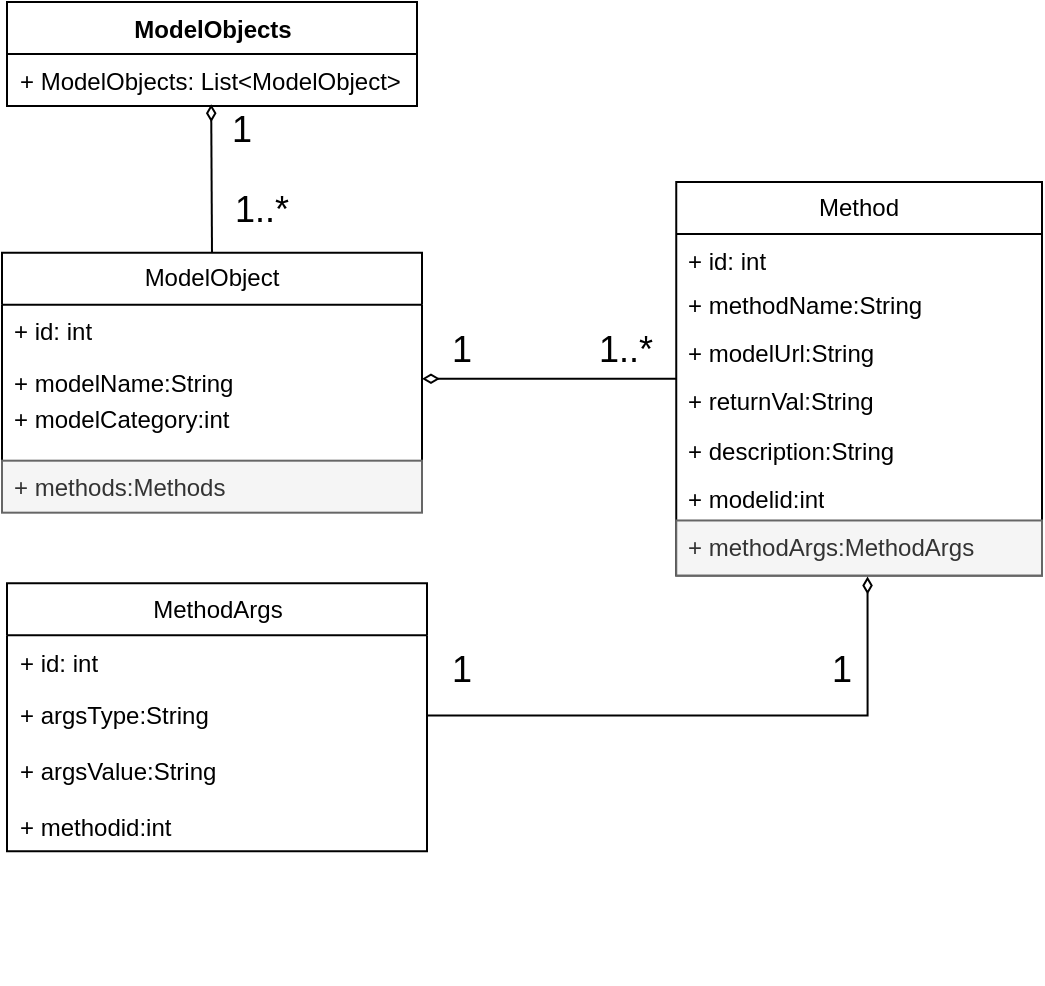 <mxfile version="24.4.8" type="github" pages="2">
  <diagram name="第 1 页" id="2eAgeC-R04hNYni1SeuB">
    <mxGraphModel dx="1090" dy="634" grid="1" gridSize="10" guides="1" tooltips="1" connect="1" arrows="1" fold="1" page="1" pageScale="1" pageWidth="1169" pageHeight="827" math="0" shadow="0">
      <root>
        <mxCell id="0" />
        <mxCell id="1" parent="0" />
        <mxCell id="SbAz0DDFr4h_F-9t35oi-29" value="" style="group" parent="1" vertex="1" connectable="0">
          <mxGeometry x="340" y="315.34" width="210" height="150" as="geometry" />
        </mxCell>
        <mxCell id="SbAz0DDFr4h_F-9t35oi-14" value="ModelObject" style="swimlane;fontStyle=0;childLayout=stackLayout;horizontal=1;startSize=26;fillColor=none;horizontalStack=0;resizeParent=1;resizeParentMax=0;resizeLast=0;collapsible=1;marginBottom=0;whiteSpace=wrap;html=1;" parent="SbAz0DDFr4h_F-9t35oi-29" vertex="1">
          <mxGeometry width="210.0" height="122" as="geometry">
            <mxRectangle width="120" height="30" as="alternateBounds" />
          </mxGeometry>
        </mxCell>
        <mxCell id="SbAz0DDFr4h_F-9t35oi-15" value="+ id: int" style="text;strokeColor=none;fillColor=none;align=left;verticalAlign=top;spacingLeft=4;spacingRight=4;overflow=hidden;rotatable=0;points=[[0,0.5],[1,0.5]];portConstraint=eastwest;whiteSpace=wrap;html=1;" parent="SbAz0DDFr4h_F-9t35oi-14" vertex="1">
          <mxGeometry y="26" width="210.0" height="26" as="geometry" />
        </mxCell>
        <mxCell id="SbAz0DDFr4h_F-9t35oi-16" value="+ modelName:String" style="text;strokeColor=none;fillColor=none;align=left;verticalAlign=top;spacingLeft=4;spacingRight=4;overflow=hidden;rotatable=0;points=[[0,0.5],[1,0.5]];portConstraint=eastwest;whiteSpace=wrap;html=1;" parent="SbAz0DDFr4h_F-9t35oi-14" vertex="1">
          <mxGeometry y="52" width="210.0" height="18" as="geometry" />
        </mxCell>
        <mxCell id="SbAz0DDFr4h_F-9t35oi-17" value="+ modelCategory:int" style="text;strokeColor=none;fillColor=none;align=left;verticalAlign=top;spacingLeft=4;spacingRight=4;overflow=hidden;rotatable=0;points=[[0,0.5],[1,0.5]];portConstraint=eastwest;whiteSpace=wrap;html=1;" parent="SbAz0DDFr4h_F-9t35oi-14" vertex="1">
          <mxGeometry y="70" width="210.0" height="52" as="geometry" />
        </mxCell>
        <mxCell id="SbAz0DDFr4h_F-9t35oi-23" value="+ methods:Methods" style="text;strokeColor=#666666;fillColor=#f5f5f5;align=left;verticalAlign=top;spacingLeft=4;spacingRight=4;overflow=hidden;rotatable=0;points=[[0,0.5],[1,0.5]];portConstraint=eastwest;whiteSpace=wrap;html=1;fontColor=#333333;" parent="SbAz0DDFr4h_F-9t35oi-29" vertex="1">
          <mxGeometry y="104" width="210.0" height="26" as="geometry" />
        </mxCell>
        <mxCell id="SbAz0DDFr4h_F-9t35oi-70" value="" style="group" parent="1" vertex="1" connectable="0">
          <mxGeometry x="660" y="280" width="200" height="200.68" as="geometry" />
        </mxCell>
        <mxCell id="SbAz0DDFr4h_F-9t35oi-71" value="Method" style="swimlane;fontStyle=0;childLayout=stackLayout;horizontal=1;startSize=26;fillColor=none;horizontalStack=0;resizeParent=1;resizeParentMax=0;resizeLast=0;collapsible=1;marginBottom=0;whiteSpace=wrap;html=1;" parent="SbAz0DDFr4h_F-9t35oi-70" vertex="1">
          <mxGeometry x="17.125" width="182.875" height="196.76" as="geometry">
            <mxRectangle width="120" height="30" as="alternateBounds" />
          </mxGeometry>
        </mxCell>
        <mxCell id="SbAz0DDFr4h_F-9t35oi-72" value="+ id: int" style="text;strokeColor=none;fillColor=none;align=left;verticalAlign=top;spacingLeft=4;spacingRight=4;overflow=hidden;rotatable=0;points=[[0,0.5],[1,0.5]];portConstraint=eastwest;whiteSpace=wrap;html=1;" parent="SbAz0DDFr4h_F-9t35oi-71" vertex="1">
          <mxGeometry y="26" width="182.875" height="22.36" as="geometry" />
        </mxCell>
        <mxCell id="SbAz0DDFr4h_F-9t35oi-73" value="+ methodName:String&amp;nbsp;" style="text;strokeColor=none;fillColor=none;align=left;verticalAlign=top;spacingLeft=4;spacingRight=4;overflow=hidden;rotatable=0;points=[[0,0.5],[1,0.5]];portConstraint=eastwest;whiteSpace=wrap;html=1;" parent="SbAz0DDFr4h_F-9t35oi-71" vertex="1">
          <mxGeometry y="48.36" width="182.875" height="24.08" as="geometry" />
        </mxCell>
        <mxCell id="SbAz0DDFr4h_F-9t35oi-75" value="+ modelUrl:String" style="text;strokeColor=none;fillColor=none;align=left;verticalAlign=top;spacingLeft=4;spacingRight=4;overflow=hidden;rotatable=0;points=[[0,0.5],[1,0.5]];portConstraint=eastwest;whiteSpace=wrap;html=1;" parent="SbAz0DDFr4h_F-9t35oi-71" vertex="1">
          <mxGeometry y="72.44" width="182.875" height="24.0" as="geometry" />
        </mxCell>
        <mxCell id="ualibCEGBtoHms4jxuWA-9" value="+&amp;nbsp;returnVal:String" style="text;strokeColor=none;fillColor=none;align=left;verticalAlign=top;spacingLeft=4;spacingRight=4;overflow=hidden;rotatable=0;points=[[0,0.5],[1,0.5]];portConstraint=eastwest;whiteSpace=wrap;html=1;" vertex="1" parent="SbAz0DDFr4h_F-9t35oi-71">
          <mxGeometry y="96.44" width="182.875" height="24.8" as="geometry" />
        </mxCell>
        <mxCell id="SbAz0DDFr4h_F-9t35oi-98" value="+ description:String" style="text;strokeColor=none;fillColor=none;align=left;verticalAlign=top;spacingLeft=4;spacingRight=4;overflow=hidden;rotatable=0;points=[[0,0.5],[1,0.5]];portConstraint=eastwest;whiteSpace=wrap;html=1;" parent="SbAz0DDFr4h_F-9t35oi-71" vertex="1">
          <mxGeometry y="121.24" width="182.875" height="24.0" as="geometry" />
        </mxCell>
        <mxCell id="SbAz0DDFr4h_F-9t35oi-76" value="+ modelid:int" style="text;strokeColor=none;fillColor=none;align=left;verticalAlign=top;spacingLeft=4;spacingRight=4;overflow=hidden;rotatable=0;points=[[0,0.5],[1,0.5]];portConstraint=eastwest;whiteSpace=wrap;html=1;" parent="SbAz0DDFr4h_F-9t35oi-71" vertex="1">
          <mxGeometry y="145.24" width="182.875" height="24.0" as="geometry" />
        </mxCell>
        <mxCell id="SbAz0DDFr4h_F-9t35oi-77" value="+ methodArgs:MethodArgs" style="text;strokeColor=#666666;fillColor=#f5f5f5;align=left;verticalAlign=top;spacingLeft=4;spacingRight=4;overflow=hidden;rotatable=0;points=[[0,0.5],[1,0.5]];portConstraint=eastwest;whiteSpace=wrap;html=1;fontColor=#333333;" parent="SbAz0DDFr4h_F-9t35oi-71" vertex="1">
          <mxGeometry y="169.24" width="182.875" height="27.52" as="geometry" />
        </mxCell>
        <mxCell id="SbAz0DDFr4h_F-9t35oi-93" value="" style="group" parent="1" vertex="1" connectable="0">
          <mxGeometry x="342.5" y="480.68" width="210" height="200" as="geometry" />
        </mxCell>
        <mxCell id="SbAz0DDFr4h_F-9t35oi-94" value="MethodArgs" style="swimlane;fontStyle=0;childLayout=stackLayout;horizontal=1;startSize=26;fillColor=none;horizontalStack=0;resizeParent=1;resizeParentMax=0;resizeLast=0;collapsible=1;marginBottom=0;whiteSpace=wrap;html=1;" parent="SbAz0DDFr4h_F-9t35oi-93" vertex="1">
          <mxGeometry width="210" height="134" as="geometry">
            <mxRectangle width="120" height="30" as="alternateBounds" />
          </mxGeometry>
        </mxCell>
        <mxCell id="SbAz0DDFr4h_F-9t35oi-95" value="+ id: int" style="text;strokeColor=none;fillColor=none;align=left;verticalAlign=top;spacingLeft=4;spacingRight=4;overflow=hidden;rotatable=0;points=[[0,0.5],[1,0.5]];portConstraint=eastwest;whiteSpace=wrap;html=1;" parent="SbAz0DDFr4h_F-9t35oi-94" vertex="1">
          <mxGeometry y="26" width="210" height="26" as="geometry" />
        </mxCell>
        <mxCell id="SbAz0DDFr4h_F-9t35oi-96" value="+ argsType:String" style="text;strokeColor=none;fillColor=none;align=left;verticalAlign=top;spacingLeft=4;spacingRight=4;overflow=hidden;rotatable=0;points=[[0,0.5],[1,0.5]];portConstraint=eastwest;whiteSpace=wrap;html=1;" parent="SbAz0DDFr4h_F-9t35oi-94" vertex="1">
          <mxGeometry y="52" width="210" height="28" as="geometry" />
        </mxCell>
        <mxCell id="X31dGBQLlkKmHHwzrpvk-1" value="+ argsValue:String" style="text;strokeColor=none;fillColor=none;align=left;verticalAlign=top;spacingLeft=4;spacingRight=4;overflow=hidden;rotatable=0;points=[[0,0.5],[1,0.5]];portConstraint=eastwest;whiteSpace=wrap;html=1;" parent="SbAz0DDFr4h_F-9t35oi-94" vertex="1">
          <mxGeometry y="80" width="210" height="28" as="geometry" />
        </mxCell>
        <mxCell id="SbAz0DDFr4h_F-9t35oi-99" value="+ methodid:int" style="text;strokeColor=none;fillColor=none;align=left;verticalAlign=top;spacingLeft=4;spacingRight=4;overflow=hidden;rotatable=0;points=[[0,0.5],[1,0.5]];portConstraint=eastwest;whiteSpace=wrap;html=1;" parent="SbAz0DDFr4h_F-9t35oi-94" vertex="1">
          <mxGeometry y="108" width="210" height="26" as="geometry" />
        </mxCell>
        <mxCell id="zyXgO9R8dJ2PUQRsxswK-3" value="ModelObjects" style="swimlane;fontStyle=1;align=center;verticalAlign=top;childLayout=stackLayout;horizontal=1;startSize=26;horizontalStack=0;resizeParent=1;resizeParentMax=0;resizeLast=0;collapsible=1;marginBottom=0;whiteSpace=wrap;html=1;" parent="1" vertex="1">
          <mxGeometry x="342.5" y="190" width="205" height="52" as="geometry" />
        </mxCell>
        <mxCell id="zyXgO9R8dJ2PUQRsxswK-4" value="+ ModelObjects: List&amp;lt;ModelObject&amp;gt;" style="text;strokeColor=none;fillColor=none;align=left;verticalAlign=top;spacingLeft=4;spacingRight=4;overflow=hidden;rotatable=0;points=[[0,0.5],[1,0.5]];portConstraint=eastwest;whiteSpace=wrap;html=1;" parent="zyXgO9R8dJ2PUQRsxswK-3" vertex="1">
          <mxGeometry y="26" width="205" height="26" as="geometry" />
        </mxCell>
        <mxCell id="zyXgO9R8dJ2PUQRsxswK-7" style="rounded=0;orthogonalLoop=1;jettySize=auto;html=1;entryX=0.498;entryY=0.968;entryDx=0;entryDy=0;entryPerimeter=0;endArrow=diamondThin;endFill=0;exitX=0.5;exitY=0;exitDx=0;exitDy=0;" parent="1" source="SbAz0DDFr4h_F-9t35oi-14" target="zyXgO9R8dJ2PUQRsxswK-4" edge="1">
          <mxGeometry relative="1" as="geometry" />
        </mxCell>
        <mxCell id="zyXgO9R8dJ2PUQRsxswK-10" value="&lt;font style=&quot;font-size: 18px;&quot;&gt;1..*&lt;/font&gt;" style="text;html=1;align=center;verticalAlign=middle;whiteSpace=wrap;rounded=0;" parent="1" vertex="1">
          <mxGeometry x="460" y="290" width="20" height="8" as="geometry" />
        </mxCell>
        <mxCell id="zyXgO9R8dJ2PUQRsxswK-11" value="&lt;font style=&quot;font-size: 18px;&quot;&gt;1&lt;/font&gt;" style="text;html=1;align=center;verticalAlign=middle;whiteSpace=wrap;rounded=0;" parent="1" vertex="1">
          <mxGeometry x="450" y="250" width="20" height="8" as="geometry" />
        </mxCell>
        <mxCell id="ualibCEGBtoHms4jxuWA-13" style="edgeStyle=orthogonalEdgeStyle;rounded=0;orthogonalLoop=1;jettySize=auto;html=1;entryX=0.523;entryY=1.019;entryDx=0;entryDy=0;entryPerimeter=0;endArrow=diamondThin;endFill=0;" edge="1" parent="1" source="SbAz0DDFr4h_F-9t35oi-96" target="SbAz0DDFr4h_F-9t35oi-77">
          <mxGeometry relative="1" as="geometry" />
        </mxCell>
        <mxCell id="ualibCEGBtoHms4jxuWA-16" value="&lt;font style=&quot;font-size: 18px;&quot;&gt;1&lt;/font&gt;" style="text;html=1;align=center;verticalAlign=middle;whiteSpace=wrap;rounded=0;" vertex="1" parent="1">
          <mxGeometry x="560" y="360" width="20" height="8" as="geometry" />
        </mxCell>
        <mxCell id="ualibCEGBtoHms4jxuWA-17" value="&lt;font style=&quot;font-size: 18px;&quot;&gt;1&lt;/font&gt;" style="text;html=1;align=center;verticalAlign=middle;whiteSpace=wrap;rounded=0;" vertex="1" parent="1">
          <mxGeometry x="750" y="520" width="20" height="8" as="geometry" />
        </mxCell>
        <mxCell id="ualibCEGBtoHms4jxuWA-18" value="&lt;font style=&quot;font-size: 18px;&quot;&gt;1&lt;/font&gt;" style="text;html=1;align=center;verticalAlign=middle;whiteSpace=wrap;rounded=0;" vertex="1" parent="1">
          <mxGeometry x="560" y="520" width="20" height="8" as="geometry" />
        </mxCell>
        <mxCell id="ualibCEGBtoHms4jxuWA-19" style="edgeStyle=orthogonalEdgeStyle;rounded=0;orthogonalLoop=1;jettySize=auto;html=1;entryX=1;entryY=0.613;entryDx=0;entryDy=0;entryPerimeter=0;endArrow=diamondThin;endFill=0;" edge="1" parent="1" source="SbAz0DDFr4h_F-9t35oi-71" target="SbAz0DDFr4h_F-9t35oi-16">
          <mxGeometry relative="1" as="geometry" />
        </mxCell>
        <mxCell id="VTVYJv35SNL--PON1OUb-27" value="&lt;font style=&quot;font-size: 18px;&quot;&gt;1..*&lt;/font&gt;" style="text;html=1;align=center;verticalAlign=middle;whiteSpace=wrap;rounded=0;" parent="1" vertex="1">
          <mxGeometry x="644.045" y="360" width="15.951" height="8.0" as="geometry" />
        </mxCell>
      </root>
    </mxGraphModel>
  </diagram>
  <diagram id="2nIudb9Nil_v2xU6o04d" name="第 2 页">
    <mxGraphModel dx="627" dy="523" grid="1" gridSize="10" guides="1" tooltips="1" connect="1" arrows="1" fold="1" page="1" pageScale="1" pageWidth="1169" pageHeight="827" math="0" shadow="0">
      <root>
        <mxCell id="0" />
        <mxCell id="1" parent="0" />
        <mxCell id="9fIwNDRbNeXNYyzYhg-B-1" value="" style="group" vertex="1" connectable="0" parent="1">
          <mxGeometry x="350" y="290" width="190" height="150" as="geometry" />
        </mxCell>
        <mxCell id="9fIwNDRbNeXNYyzYhg-B-2" value="ModelObject" style="swimlane;fontStyle=0;childLayout=stackLayout;horizontal=1;startSize=26;fillColor=none;horizontalStack=0;resizeParent=1;resizeParentMax=0;resizeLast=0;collapsible=1;marginBottom=0;whiteSpace=wrap;html=1;" vertex="1" parent="9fIwNDRbNeXNYyzYhg-B-1">
          <mxGeometry width="190" height="122" as="geometry">
            <mxRectangle width="120" height="30" as="alternateBounds" />
          </mxGeometry>
        </mxCell>
        <mxCell id="9fIwNDRbNeXNYyzYhg-B-3" value="+ id: int" style="text;strokeColor=none;fillColor=none;align=left;verticalAlign=top;spacingLeft=4;spacingRight=4;overflow=hidden;rotatable=0;points=[[0,0.5],[1,0.5]];portConstraint=eastwest;whiteSpace=wrap;html=1;" vertex="1" parent="9fIwNDRbNeXNYyzYhg-B-2">
          <mxGeometry y="26" width="190" height="26" as="geometry" />
        </mxCell>
        <mxCell id="9fIwNDRbNeXNYyzYhg-B-4" value="+ modelName:String" style="text;strokeColor=none;fillColor=none;align=left;verticalAlign=top;spacingLeft=4;spacingRight=4;overflow=hidden;rotatable=0;points=[[0,0.5],[1,0.5]];portConstraint=eastwest;whiteSpace=wrap;html=1;" vertex="1" parent="9fIwNDRbNeXNYyzYhg-B-2">
          <mxGeometry y="52" width="190" height="18" as="geometry" />
        </mxCell>
        <mxCell id="9fIwNDRbNeXNYyzYhg-B-5" value="+ modelCategory:int" style="text;strokeColor=none;fillColor=none;align=left;verticalAlign=top;spacingLeft=4;spacingRight=4;overflow=hidden;rotatable=0;points=[[0,0.5],[1,0.5]];portConstraint=eastwest;whiteSpace=wrap;html=1;" vertex="1" parent="9fIwNDRbNeXNYyzYhg-B-2">
          <mxGeometry y="70" width="190" height="52" as="geometry" />
        </mxCell>
        <mxCell id="9fIwNDRbNeXNYyzYhg-B-6" value="+ methods:List&amp;lt;Method&amp;gt;" style="text;strokeColor=#666666;fillColor=#f5f5f5;align=left;verticalAlign=top;spacingLeft=4;spacingRight=4;overflow=hidden;rotatable=0;points=[[0,0.5],[1,0.5]];portConstraint=eastwest;whiteSpace=wrap;html=1;fontColor=#333333;" vertex="1" parent="9fIwNDRbNeXNYyzYhg-B-1">
          <mxGeometry y="104" width="190.0" height="26" as="geometry" />
        </mxCell>
        <mxCell id="9fIwNDRbNeXNYyzYhg-B-7" value="" style="group" vertex="1" connectable="0" parent="1">
          <mxGeometry x="660" y="270" width="250.77" height="172" as="geometry" />
        </mxCell>
        <mxCell id="9fIwNDRbNeXNYyzYhg-B-8" value="Method" style="swimlane;fontStyle=0;childLayout=stackLayout;horizontal=1;startSize=26;fillColor=none;horizontalStack=0;resizeParent=1;resizeParentMax=0;resizeLast=0;collapsible=1;marginBottom=0;whiteSpace=wrap;html=1;" vertex="1" parent="9fIwNDRbNeXNYyzYhg-B-7">
          <mxGeometry x="21.473" width="229.297" height="161.88" as="geometry">
            <mxRectangle width="120" height="30" as="alternateBounds" />
          </mxGeometry>
        </mxCell>
        <mxCell id="9fIwNDRbNeXNYyzYhg-B-9" value="+ id: int" style="text;strokeColor=none;fillColor=none;align=left;verticalAlign=top;spacingLeft=4;spacingRight=4;overflow=hidden;rotatable=0;points=[[0,0.5],[1,0.5]];portConstraint=eastwest;whiteSpace=wrap;html=1;" vertex="1" parent="9fIwNDRbNeXNYyzYhg-B-8">
          <mxGeometry y="26" width="229.297" height="22.36" as="geometry" />
        </mxCell>
        <mxCell id="9fIwNDRbNeXNYyzYhg-B-10" value="+ methodName:String&amp;nbsp;" style="text;strokeColor=none;fillColor=none;align=left;verticalAlign=top;spacingLeft=4;spacingRight=4;overflow=hidden;rotatable=0;points=[[0,0.5],[1,0.5]];portConstraint=eastwest;whiteSpace=wrap;html=1;" vertex="1" parent="9fIwNDRbNeXNYyzYhg-B-8">
          <mxGeometry y="48.36" width="229.297" height="24.08" as="geometry" />
        </mxCell>
        <mxCell id="9fIwNDRbNeXNYyzYhg-B-11" value="+ interpreter:String" style="text;strokeColor=none;fillColor=none;align=left;verticalAlign=top;spacingLeft=4;spacingRight=4;overflow=hidden;rotatable=0;points=[[0,0.5],[1,0.5]];portConstraint=eastwest;whiteSpace=wrap;html=1;" vertex="1" parent="9fIwNDRbNeXNYyzYhg-B-8">
          <mxGeometry y="72.44" width="229.297" height="17.2" as="geometry" />
        </mxCell>
        <mxCell id="9fIwNDRbNeXNYyzYhg-B-12" value="+ modelUrl:String" style="text;strokeColor=none;fillColor=none;align=left;verticalAlign=top;spacingLeft=4;spacingRight=4;overflow=hidden;rotatable=0;points=[[0,0.5],[1,0.5]];portConstraint=eastwest;whiteSpace=wrap;html=1;" vertex="1" parent="9fIwNDRbNeXNYyzYhg-B-8">
          <mxGeometry y="89.64" width="229.297" height="22.36" as="geometry" />
        </mxCell>
        <mxCell id="9fIwNDRbNeXNYyzYhg-B-13" value="+ modelid:int" style="text;strokeColor=none;fillColor=none;align=left;verticalAlign=top;spacingLeft=4;spacingRight=4;overflow=hidden;rotatable=0;points=[[0,0.5],[1,0.5]];portConstraint=eastwest;whiteSpace=wrap;html=1;" vertex="1" parent="9fIwNDRbNeXNYyzYhg-B-8">
          <mxGeometry y="112.0" width="229.297" height="22.36" as="geometry" />
        </mxCell>
        <mxCell id="9fIwNDRbNeXNYyzYhg-B-14" value="+ methodParameters:MethodParameter" style="text;strokeColor=#666666;fillColor=#f5f5f5;align=left;verticalAlign=top;spacingLeft=4;spacingRight=4;overflow=hidden;rotatable=0;points=[[0,0.5],[1,0.5]];portConstraint=eastwest;whiteSpace=wrap;html=1;fontColor=#333333;" vertex="1" parent="9fIwNDRbNeXNYyzYhg-B-8">
          <mxGeometry y="134.36" width="229.297" height="27.52" as="geometry" />
        </mxCell>
        <mxCell id="9fIwNDRbNeXNYyzYhg-B-35" value="&lt;font style=&quot;font-size: 10px;&quot;&gt;1..*&lt;/font&gt;" style="text;html=1;align=center;verticalAlign=middle;whiteSpace=wrap;rounded=0;" vertex="1" parent="9fIwNDRbNeXNYyzYhg-B-7">
          <mxGeometry x="-10" y="60" width="20" height="8" as="geometry" />
        </mxCell>
        <mxCell id="9fIwNDRbNeXNYyzYhg-B-16" value="" style="group" vertex="1" connectable="0" parent="1">
          <mxGeometry x="680.77" y="40" width="230" height="210" as="geometry" />
        </mxCell>
        <mxCell id="9fIwNDRbNeXNYyzYhg-B-17" value="MethodParamether" style="swimlane;fontStyle=0;childLayout=stackLayout;horizontal=1;startSize=26;fillColor=none;horizontalStack=0;resizeParent=1;resizeParentMax=0;resizeLast=0;collapsible=1;marginBottom=0;whiteSpace=wrap;html=1;" vertex="1" parent="9fIwNDRbNeXNYyzYhg-B-16">
          <mxGeometry width="230" height="168.8" as="geometry">
            <mxRectangle width="120" height="30" as="alternateBounds" />
          </mxGeometry>
        </mxCell>
        <mxCell id="9fIwNDRbNeXNYyzYhg-B-18" value="+ id: int" style="text;strokeColor=none;fillColor=none;align=left;verticalAlign=top;spacingLeft=4;spacingRight=4;overflow=hidden;rotatable=0;points=[[0,0.5],[1,0.5]];portConstraint=eastwest;whiteSpace=wrap;html=1;" vertex="1" parent="9fIwNDRbNeXNYyzYhg-B-17">
          <mxGeometry y="26" width="230" height="27.3" as="geometry" />
        </mxCell>
        <mxCell id="9fIwNDRbNeXNYyzYhg-B-19" value="+ args:String" style="text;strokeColor=none;fillColor=none;align=left;verticalAlign=top;spacingLeft=4;spacingRight=4;overflow=hidden;rotatable=0;points=[[0,0.5],[1,0.5]];portConstraint=eastwest;whiteSpace=wrap;html=1;" vertex="1" parent="9fIwNDRbNeXNYyzYhg-B-17">
          <mxGeometry y="53.3" width="230" height="29.4" as="geometry" />
        </mxCell>
        <mxCell id="9fIwNDRbNeXNYyzYhg-B-20" value="+&amp;nbsp;returnType:String" style="text;strokeColor=none;fillColor=none;align=left;verticalAlign=top;spacingLeft=4;spacingRight=4;overflow=hidden;rotatable=0;points=[[0,0.5],[1,0.5]];portConstraint=eastwest;whiteSpace=wrap;html=1;" vertex="1" parent="9fIwNDRbNeXNYyzYhg-B-17">
          <mxGeometry y="82.7" width="230" height="31.5" as="geometry" />
        </mxCell>
        <mxCell id="9fIwNDRbNeXNYyzYhg-B-21" value="+ description:String" style="text;strokeColor=none;fillColor=none;align=left;verticalAlign=top;spacingLeft=4;spacingRight=4;overflow=hidden;rotatable=0;points=[[0,0.5],[1,0.5]];portConstraint=eastwest;whiteSpace=wrap;html=1;" vertex="1" parent="9fIwNDRbNeXNYyzYhg-B-17">
          <mxGeometry y="114.2" width="230" height="27.3" as="geometry" />
        </mxCell>
        <mxCell id="9fIwNDRbNeXNYyzYhg-B-22" value="+ methodid:int" style="text;strokeColor=none;fillColor=none;align=left;verticalAlign=top;spacingLeft=4;spacingRight=4;overflow=hidden;rotatable=0;points=[[0,0.5],[1,0.5]];portConstraint=eastwest;whiteSpace=wrap;html=1;" vertex="1" parent="9fIwNDRbNeXNYyzYhg-B-17">
          <mxGeometry y="141.5" width="230" height="27.3" as="geometry" />
        </mxCell>
        <mxCell id="9fIwNDRbNeXNYyzYhg-B-41" value="&lt;font style=&quot;font-size: 10px;&quot;&gt;1&lt;/font&gt;" style="text;html=1;align=center;verticalAlign=middle;whiteSpace=wrap;rounded=0;" vertex="1" parent="9fIwNDRbNeXNYyzYhg-B-16">
          <mxGeometry x="119.23" y="178" width="20" height="8" as="geometry" />
        </mxCell>
        <mxCell id="9fIwNDRbNeXNYyzYhg-B-23" value="ModelObjects" style="swimlane;fontStyle=1;align=center;verticalAlign=top;childLayout=stackLayout;horizontal=1;startSize=26;horizontalStack=0;resizeParent=1;resizeParentMax=0;resizeLast=0;collapsible=1;marginBottom=0;whiteSpace=wrap;html=1;" vertex="1" parent="1">
          <mxGeometry x="340" y="90" width="210" height="52" as="geometry" />
        </mxCell>
        <mxCell id="9fIwNDRbNeXNYyzYhg-B-24" value="+ ModelObjects: List&amp;lt;ModelObject&amp;gt;" style="text;strokeColor=none;fillColor=none;align=left;verticalAlign=top;spacingLeft=4;spacingRight=4;overflow=hidden;rotatable=0;points=[[0,0.5],[1,0.5]];portConstraint=eastwest;whiteSpace=wrap;html=1;" vertex="1" parent="9fIwNDRbNeXNYyzYhg-B-23">
          <mxGeometry y="26" width="210" height="26" as="geometry" />
        </mxCell>
        <mxCell id="9fIwNDRbNeXNYyzYhg-B-25" style="rounded=0;orthogonalLoop=1;jettySize=auto;html=1;entryX=0.498;entryY=0.968;entryDx=0;entryDy=0;entryPerimeter=0;endArrow=diamondThin;endFill=0;exitX=0.5;exitY=0;exitDx=0;exitDy=0;" edge="1" parent="1" source="9fIwNDRbNeXNYyzYhg-B-2" target="9fIwNDRbNeXNYyzYhg-B-24">
          <mxGeometry relative="1" as="geometry" />
        </mxCell>
        <mxCell id="9fIwNDRbNeXNYyzYhg-B-26" value="&lt;font style=&quot;font-size: 10px;&quot;&gt;1..*&lt;/font&gt;" style="text;html=1;align=center;verticalAlign=middle;whiteSpace=wrap;rounded=0;" vertex="1" parent="1">
          <mxGeometry x="450" y="250" width="20" height="8" as="geometry" />
        </mxCell>
        <mxCell id="9fIwNDRbNeXNYyzYhg-B-27" value="&lt;font style=&quot;font-size: 12px;&quot;&gt;1&lt;/font&gt;" style="text;html=1;align=center;verticalAlign=middle;whiteSpace=wrap;rounded=0;" vertex="1" parent="1">
          <mxGeometry x="450" y="170" width="20" height="8" as="geometry" />
        </mxCell>
        <mxCell id="9fIwNDRbNeXNYyzYhg-B-33" style="edgeStyle=orthogonalEdgeStyle;rounded=0;orthogonalLoop=1;jettySize=auto;html=1;entryX=1;entryY=0.5;entryDx=0;entryDy=0;endArrow=diamondThin;endFill=0;" edge="1" parent="1" source="9fIwNDRbNeXNYyzYhg-B-8" target="9fIwNDRbNeXNYyzYhg-B-4">
          <mxGeometry relative="1" as="geometry">
            <mxPoint x="737" y="376.064" as="targetPoint" />
          </mxGeometry>
        </mxCell>
        <mxCell id="9fIwNDRbNeXNYyzYhg-B-15" value="&lt;font style=&quot;font-size: 10px;&quot;&gt;1&lt;/font&gt;" style="text;html=1;align=center;verticalAlign=middle;whiteSpace=wrap;rounded=0;" vertex="1" parent="1">
          <mxGeometry x="550" y="330" width="20" height="8" as="geometry" />
        </mxCell>
        <mxCell id="9fIwNDRbNeXNYyzYhg-B-39" style="edgeStyle=orthogonalEdgeStyle;rounded=0;orthogonalLoop=1;jettySize=auto;html=1;endArrow=diamondThin;endFill=0;" edge="1" parent="1" source="9fIwNDRbNeXNYyzYhg-B-17" target="9fIwNDRbNeXNYyzYhg-B-8">
          <mxGeometry relative="1" as="geometry" />
        </mxCell>
        <mxCell id="9fIwNDRbNeXNYyzYhg-B-40" value="&lt;font style=&quot;font-size: 10px;&quot;&gt;1&lt;/font&gt;" style="text;html=1;align=center;verticalAlign=middle;whiteSpace=wrap;rounded=0;" vertex="1" parent="1">
          <mxGeometry x="800" y="250" width="20" height="8" as="geometry" />
        </mxCell>
      </root>
    </mxGraphModel>
  </diagram>
</mxfile>

